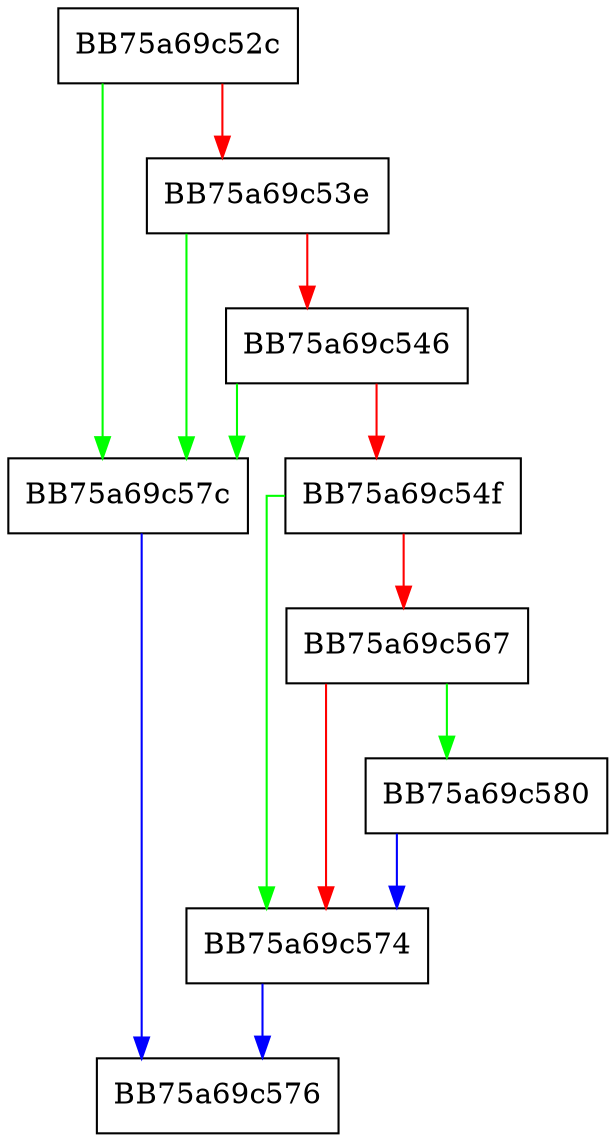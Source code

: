 digraph IsLowNetworkLatency {
  node [shape="box"];
  graph [splines=ortho];
  BB75a69c52c -> BB75a69c57c [color="green"];
  BB75a69c52c -> BB75a69c53e [color="red"];
  BB75a69c53e -> BB75a69c57c [color="green"];
  BB75a69c53e -> BB75a69c546 [color="red"];
  BB75a69c546 -> BB75a69c57c [color="green"];
  BB75a69c546 -> BB75a69c54f [color="red"];
  BB75a69c54f -> BB75a69c574 [color="green"];
  BB75a69c54f -> BB75a69c567 [color="red"];
  BB75a69c567 -> BB75a69c580 [color="green"];
  BB75a69c567 -> BB75a69c574 [color="red"];
  BB75a69c574 -> BB75a69c576 [color="blue"];
  BB75a69c57c -> BB75a69c576 [color="blue"];
  BB75a69c580 -> BB75a69c574 [color="blue"];
}